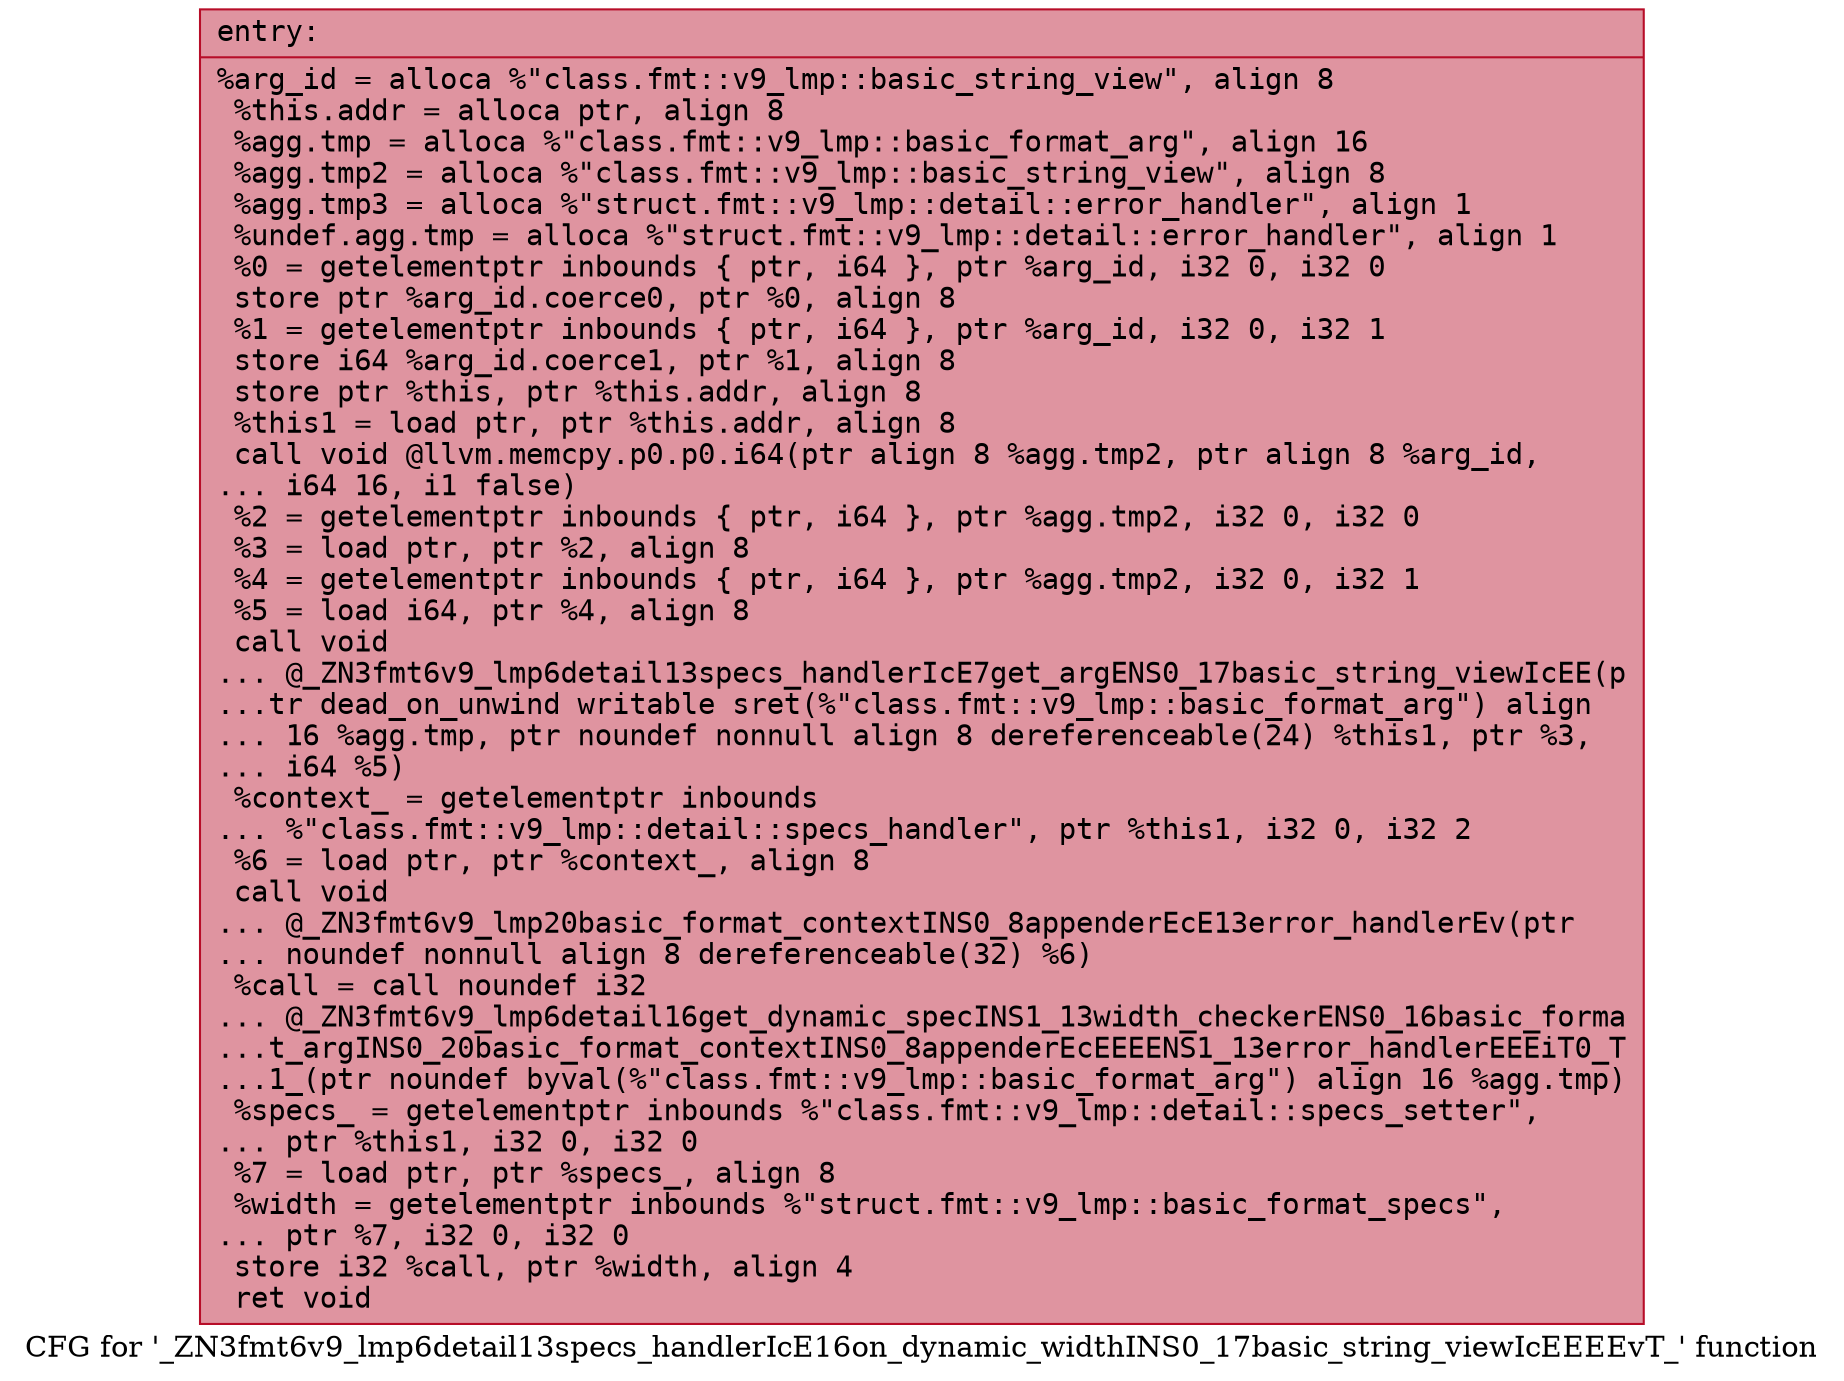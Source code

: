 digraph "CFG for '_ZN3fmt6v9_lmp6detail13specs_handlerIcE16on_dynamic_widthINS0_17basic_string_viewIcEEEEvT_' function" {
	label="CFG for '_ZN3fmt6v9_lmp6detail13specs_handlerIcE16on_dynamic_widthINS0_17basic_string_viewIcEEEEvT_' function";

	Node0x55fec3514b90 [shape=record,color="#b70d28ff", style=filled, fillcolor="#b70d2870" fontname="Courier",label="{entry:\l|  %arg_id = alloca %\"class.fmt::v9_lmp::basic_string_view\", align 8\l  %this.addr = alloca ptr, align 8\l  %agg.tmp = alloca %\"class.fmt::v9_lmp::basic_format_arg\", align 16\l  %agg.tmp2 = alloca %\"class.fmt::v9_lmp::basic_string_view\", align 8\l  %agg.tmp3 = alloca %\"struct.fmt::v9_lmp::detail::error_handler\", align 1\l  %undef.agg.tmp = alloca %\"struct.fmt::v9_lmp::detail::error_handler\", align 1\l  %0 = getelementptr inbounds \{ ptr, i64 \}, ptr %arg_id, i32 0, i32 0\l  store ptr %arg_id.coerce0, ptr %0, align 8\l  %1 = getelementptr inbounds \{ ptr, i64 \}, ptr %arg_id, i32 0, i32 1\l  store i64 %arg_id.coerce1, ptr %1, align 8\l  store ptr %this, ptr %this.addr, align 8\l  %this1 = load ptr, ptr %this.addr, align 8\l  call void @llvm.memcpy.p0.p0.i64(ptr align 8 %agg.tmp2, ptr align 8 %arg_id,\l... i64 16, i1 false)\l  %2 = getelementptr inbounds \{ ptr, i64 \}, ptr %agg.tmp2, i32 0, i32 0\l  %3 = load ptr, ptr %2, align 8\l  %4 = getelementptr inbounds \{ ptr, i64 \}, ptr %agg.tmp2, i32 0, i32 1\l  %5 = load i64, ptr %4, align 8\l  call void\l... @_ZN3fmt6v9_lmp6detail13specs_handlerIcE7get_argENS0_17basic_string_viewIcEE(p\l...tr dead_on_unwind writable sret(%\"class.fmt::v9_lmp::basic_format_arg\") align\l... 16 %agg.tmp, ptr noundef nonnull align 8 dereferenceable(24) %this1, ptr %3,\l... i64 %5)\l  %context_ = getelementptr inbounds\l... %\"class.fmt::v9_lmp::detail::specs_handler\", ptr %this1, i32 0, i32 2\l  %6 = load ptr, ptr %context_, align 8\l  call void\l... @_ZN3fmt6v9_lmp20basic_format_contextINS0_8appenderEcE13error_handlerEv(ptr\l... noundef nonnull align 8 dereferenceable(32) %6)\l  %call = call noundef i32\l... @_ZN3fmt6v9_lmp6detail16get_dynamic_specINS1_13width_checkerENS0_16basic_forma\l...t_argINS0_20basic_format_contextINS0_8appenderEcEEEENS1_13error_handlerEEEiT0_T\l...1_(ptr noundef byval(%\"class.fmt::v9_lmp::basic_format_arg\") align 16 %agg.tmp)\l  %specs_ = getelementptr inbounds %\"class.fmt::v9_lmp::detail::specs_setter\",\l... ptr %this1, i32 0, i32 0\l  %7 = load ptr, ptr %specs_, align 8\l  %width = getelementptr inbounds %\"struct.fmt::v9_lmp::basic_format_specs\",\l... ptr %7, i32 0, i32 0\l  store i32 %call, ptr %width, align 4\l  ret void\l}"];
}
